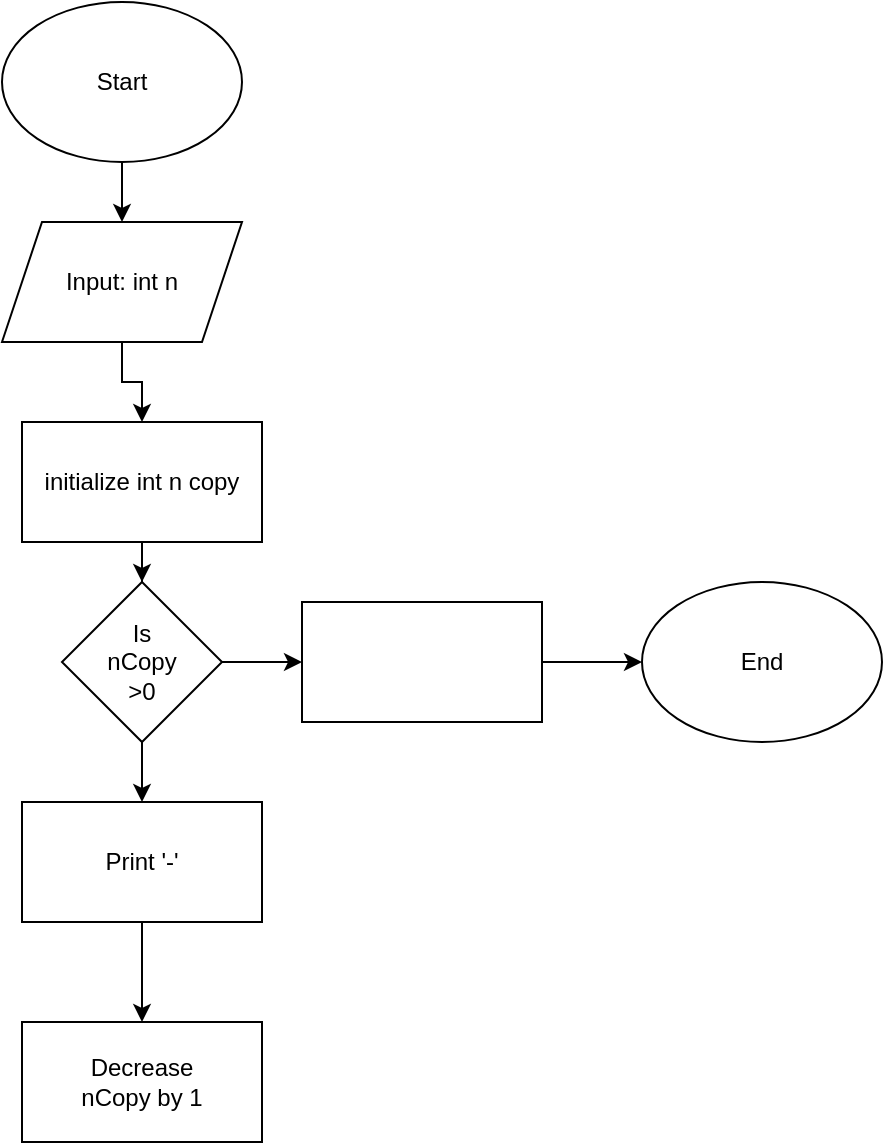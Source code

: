 <mxfile version="21.3.4" type="github">
  <diagram name="Page-1" id="1d5rxCxylPMhT6lvzg9H">
    <mxGraphModel dx="525" dy="484" grid="1" gridSize="10" guides="1" tooltips="1" connect="1" arrows="1" fold="1" page="1" pageScale="1" pageWidth="850" pageHeight="1100" math="0" shadow="0">
      <root>
        <mxCell id="0" />
        <mxCell id="1" parent="0" />
        <mxCell id="S63PYlEPAI-O4Tzi1c0r-8" value="" style="edgeStyle=orthogonalEdgeStyle;rounded=0;orthogonalLoop=1;jettySize=auto;html=1;" edge="1" parent="1" source="S63PYlEPAI-O4Tzi1c0r-2" target="S63PYlEPAI-O4Tzi1c0r-7">
          <mxGeometry relative="1" as="geometry" />
        </mxCell>
        <mxCell id="S63PYlEPAI-O4Tzi1c0r-2" value="Start" style="ellipse;whiteSpace=wrap;html=1;" vertex="1" parent="1">
          <mxGeometry x="420" y="10" width="120" height="80" as="geometry" />
        </mxCell>
        <mxCell id="S63PYlEPAI-O4Tzi1c0r-10" value="" style="edgeStyle=orthogonalEdgeStyle;rounded=0;orthogonalLoop=1;jettySize=auto;html=1;" edge="1" parent="1" source="S63PYlEPAI-O4Tzi1c0r-7" target="S63PYlEPAI-O4Tzi1c0r-9">
          <mxGeometry relative="1" as="geometry" />
        </mxCell>
        <mxCell id="S63PYlEPAI-O4Tzi1c0r-7" value="Input: int n" style="shape=parallelogram;perimeter=parallelogramPerimeter;whiteSpace=wrap;html=1;fixedSize=1;" vertex="1" parent="1">
          <mxGeometry x="420" y="120" width="120" height="60" as="geometry" />
        </mxCell>
        <mxCell id="S63PYlEPAI-O4Tzi1c0r-12" value="" style="edgeStyle=orthogonalEdgeStyle;rounded=0;orthogonalLoop=1;jettySize=auto;html=1;" edge="1" parent="1" source="S63PYlEPAI-O4Tzi1c0r-9" target="S63PYlEPAI-O4Tzi1c0r-11">
          <mxGeometry relative="1" as="geometry" />
        </mxCell>
        <mxCell id="S63PYlEPAI-O4Tzi1c0r-9" value="initialize int n copy" style="rounded=0;whiteSpace=wrap;html=1;" vertex="1" parent="1">
          <mxGeometry x="430" y="220" width="120" height="60" as="geometry" />
        </mxCell>
        <mxCell id="S63PYlEPAI-O4Tzi1c0r-14" value="" style="edgeStyle=orthogonalEdgeStyle;rounded=0;orthogonalLoop=1;jettySize=auto;html=1;" edge="1" parent="1" source="S63PYlEPAI-O4Tzi1c0r-11" target="S63PYlEPAI-O4Tzi1c0r-13">
          <mxGeometry relative="1" as="geometry" />
        </mxCell>
        <mxCell id="S63PYlEPAI-O4Tzi1c0r-18" value="" style="edgeStyle=orthogonalEdgeStyle;rounded=0;orthogonalLoop=1;jettySize=auto;html=1;" edge="1" parent="1" source="S63PYlEPAI-O4Tzi1c0r-11" target="S63PYlEPAI-O4Tzi1c0r-17">
          <mxGeometry relative="1" as="geometry" />
        </mxCell>
        <mxCell id="S63PYlEPAI-O4Tzi1c0r-11" value="Is &lt;br&gt;nCopy&lt;br&gt;&amp;gt;0" style="rhombus;whiteSpace=wrap;html=1;" vertex="1" parent="1">
          <mxGeometry x="450" y="300" width="80" height="80" as="geometry" />
        </mxCell>
        <mxCell id="S63PYlEPAI-O4Tzi1c0r-16" value="" style="edgeStyle=orthogonalEdgeStyle;rounded=0;orthogonalLoop=1;jettySize=auto;html=1;" edge="1" parent="1" source="S63PYlEPAI-O4Tzi1c0r-13" target="S63PYlEPAI-O4Tzi1c0r-15">
          <mxGeometry relative="1" as="geometry" />
        </mxCell>
        <mxCell id="S63PYlEPAI-O4Tzi1c0r-13" value="Print &#39;-&#39;" style="rounded=0;whiteSpace=wrap;html=1;" vertex="1" parent="1">
          <mxGeometry x="430" y="410" width="120" height="60" as="geometry" />
        </mxCell>
        <mxCell id="S63PYlEPAI-O4Tzi1c0r-15" value="Decrease &lt;br&gt;nCopy by 1" style="rounded=0;whiteSpace=wrap;html=1;" vertex="1" parent="1">
          <mxGeometry x="430" y="520" width="120" height="60" as="geometry" />
        </mxCell>
        <mxCell id="S63PYlEPAI-O4Tzi1c0r-20" value="" style="edgeStyle=orthogonalEdgeStyle;rounded=0;orthogonalLoop=1;jettySize=auto;html=1;" edge="1" parent="1" source="S63PYlEPAI-O4Tzi1c0r-17" target="S63PYlEPAI-O4Tzi1c0r-19">
          <mxGeometry relative="1" as="geometry" />
        </mxCell>
        <mxCell id="S63PYlEPAI-O4Tzi1c0r-17" value="" style="rounded=0;whiteSpace=wrap;html=1;" vertex="1" parent="1">
          <mxGeometry x="570" y="310" width="120" height="60" as="geometry" />
        </mxCell>
        <mxCell id="S63PYlEPAI-O4Tzi1c0r-19" value="End" style="ellipse;whiteSpace=wrap;html=1;" vertex="1" parent="1">
          <mxGeometry x="740" y="300" width="120" height="80" as="geometry" />
        </mxCell>
      </root>
    </mxGraphModel>
  </diagram>
</mxfile>
